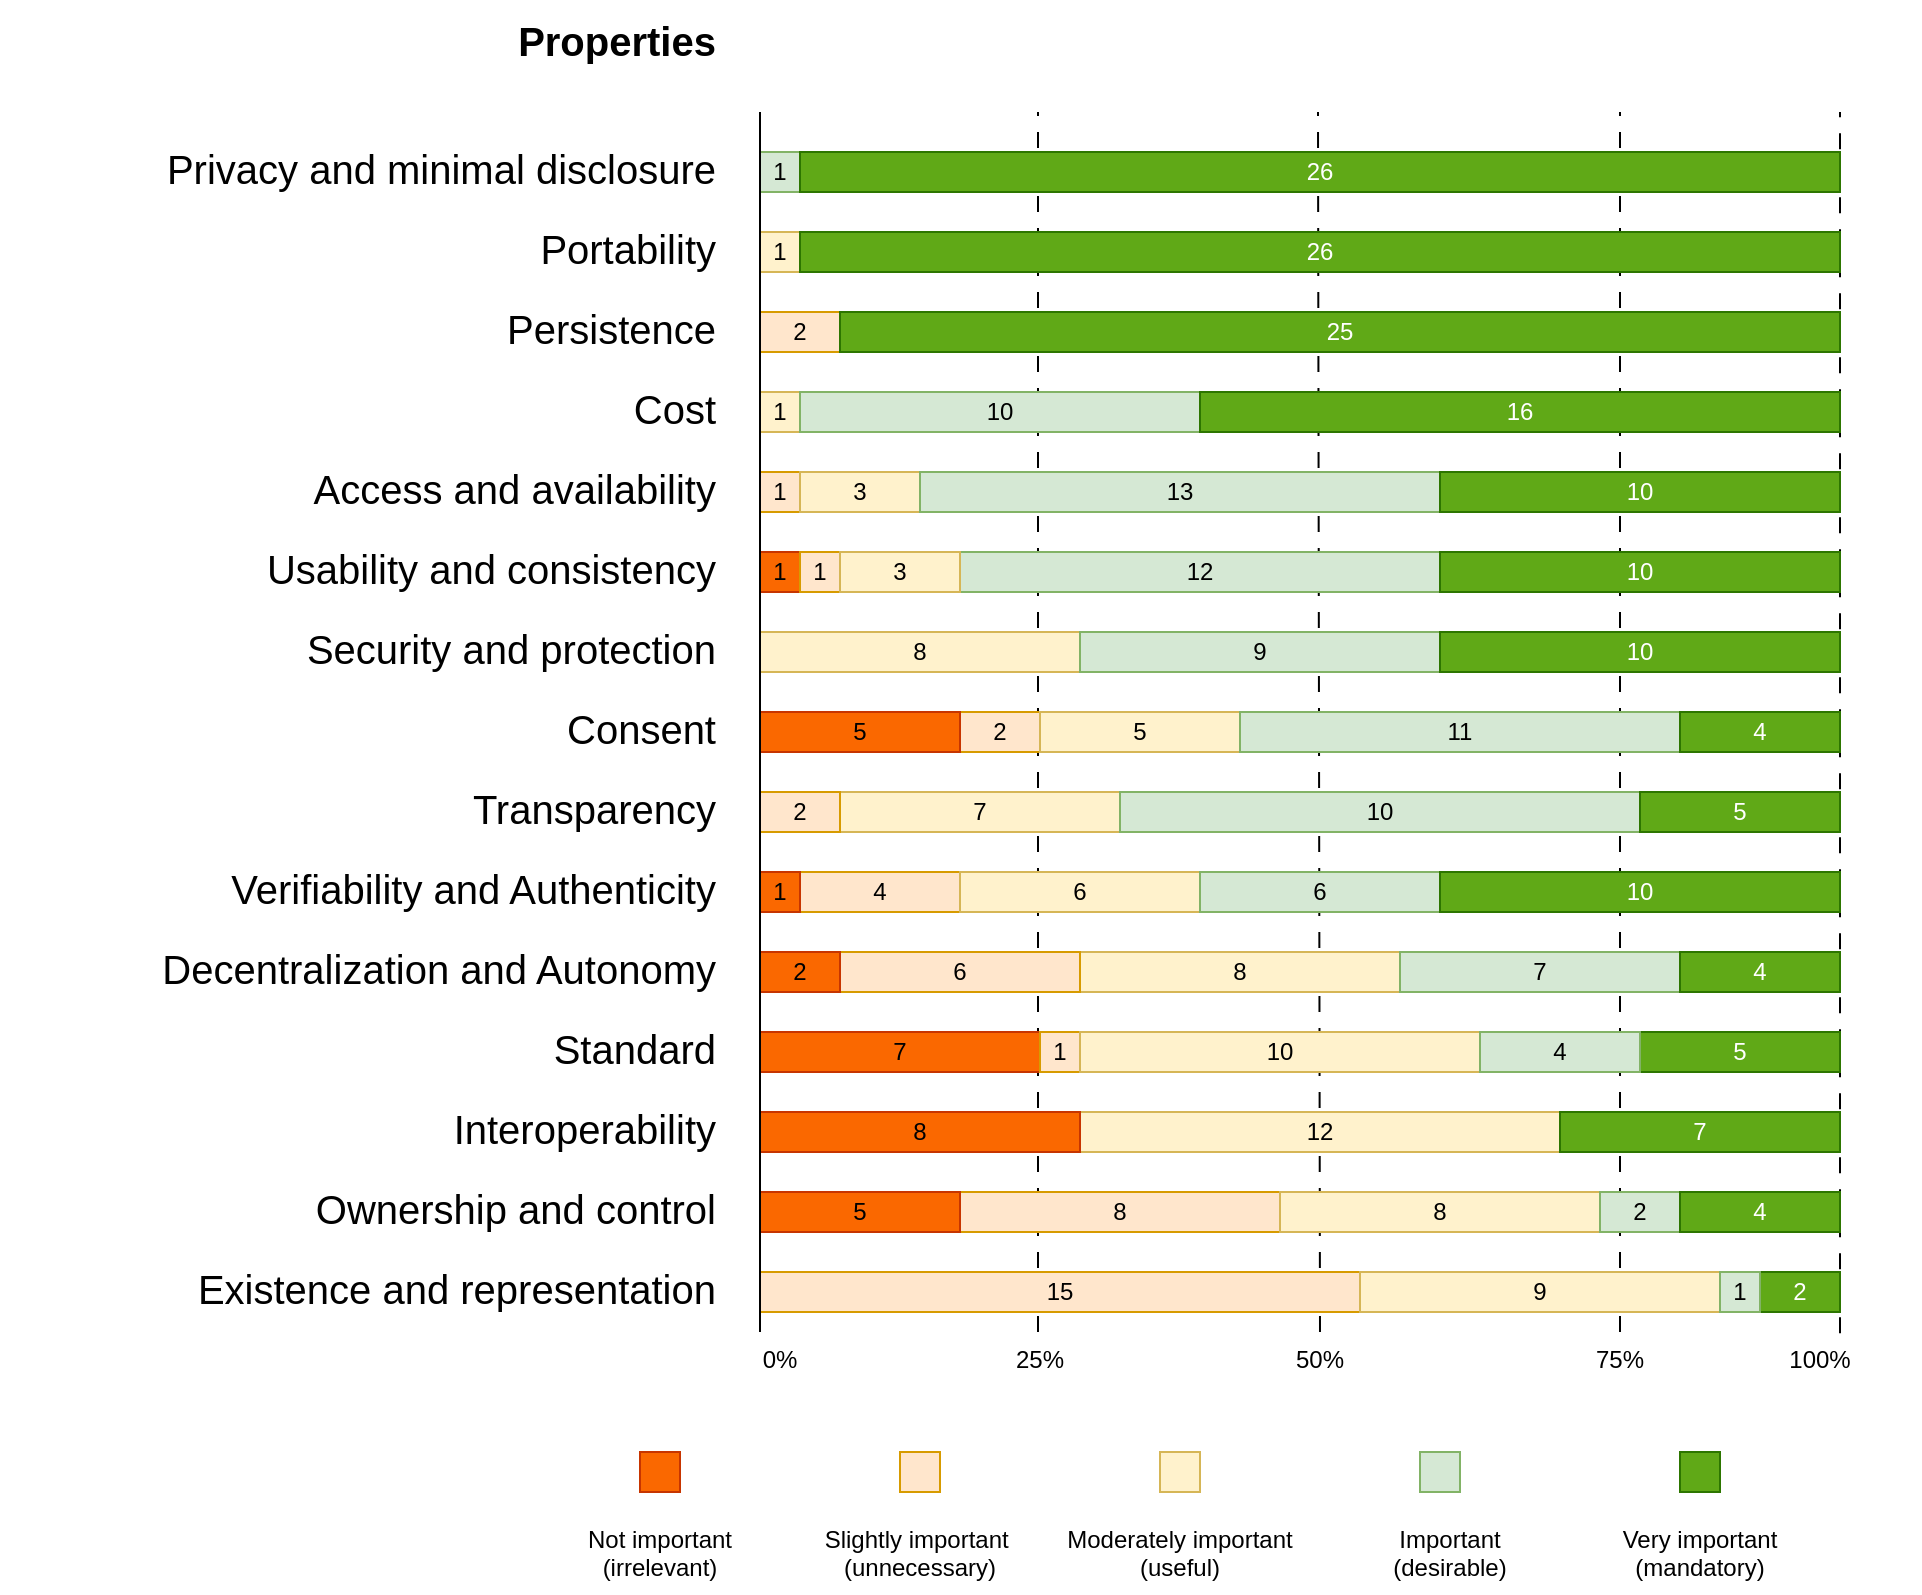 <mxfile version="26.0.10">
  <diagram name="Page-1" id="2iZMz1MSZMlMYcdQClPu">
    <mxGraphModel dx="738" dy="866" grid="1" gridSize="10" guides="1" tooltips="1" connect="1" arrows="1" fold="1" page="1" pageScale="1" pageWidth="850" pageHeight="1100" math="0" shadow="0">
      <root>
        <mxCell id="0" />
        <mxCell id="1" parent="0" />
        <mxCell id="o8JyrVgUbE3rWhO2O6_V-161" value="" style="endArrow=none;html=1;rounded=0;strokeWidth=1;dashed=1;dashPattern=8 8;exitX=0.6;exitY=0.017;exitDx=0;exitDy=0;exitPerimeter=0;" parent="1" source="o8JyrVgUbE3rWhO2O6_V-235" edge="1">
          <mxGeometry width="50" height="50" relative="1" as="geometry">
            <mxPoint x="2590" y="860" as="sourcePoint" />
            <mxPoint x="2590" y="240" as="targetPoint" />
          </mxGeometry>
        </mxCell>
        <mxCell id="o8JyrVgUbE3rWhO2O6_V-162" value="" style="endArrow=none;html=1;rounded=0;strokeWidth=1;dashed=1;dashPattern=8 8;exitX=0.5;exitY=0;exitDx=0;exitDy=0;" parent="1" source="o8JyrVgUbE3rWhO2O6_V-233" edge="1">
          <mxGeometry width="50" height="50" relative="1" as="geometry">
            <mxPoint x="2330" y="860" as="sourcePoint" />
            <mxPoint x="2329" y="240" as="targetPoint" />
          </mxGeometry>
        </mxCell>
        <mxCell id="o8JyrVgUbE3rWhO2O6_V-163" value="" style="endArrow=none;html=1;rounded=0;strokeWidth=1;dashed=1;dashPattern=8 8;" parent="1" edge="1">
          <mxGeometry width="50" height="50" relative="1" as="geometry">
            <mxPoint x="2189" y="850" as="sourcePoint" />
            <mxPoint x="2189" y="240" as="targetPoint" />
          </mxGeometry>
        </mxCell>
        <mxCell id="o8JyrVgUbE3rWhO2O6_V-164" value="" style="endArrow=none;html=1;rounded=0;strokeWidth=1;dashed=1;dashPattern=8 8;exitX=0.5;exitY=0;exitDx=0;exitDy=0;" parent="1" source="o8JyrVgUbE3rWhO2O6_V-234" edge="1">
          <mxGeometry width="50" height="50" relative="1" as="geometry">
            <mxPoint x="2480.82" y="840" as="sourcePoint" />
            <mxPoint x="2480" y="240" as="targetPoint" />
          </mxGeometry>
        </mxCell>
        <mxCell id="o8JyrVgUbE3rWhO2O6_V-165" value="&lt;div style=&quot;line-height: 200%;&quot; align=&quot;right&quot;&gt;&lt;b&gt;&lt;font style=&quot;font-size: 20px; line-height: 200%;&quot;&gt;Properties&lt;/font&gt;&lt;/b&gt;&lt;/div&gt;&lt;div align=&quot;right&quot;&gt;&lt;font style=&quot;font-size: 20px;&quot;&gt;&lt;br&gt;&lt;/font&gt;&lt;/div&gt;&lt;div style=&quot;line-height: 200%;&quot; align=&quot;right&quot;&gt;&lt;div style=&quot;line-height: 200%;&quot; align=&quot;right&quot;&gt;&lt;font style=&quot;font-size: 20px; line-height: 200%;&quot;&gt;Privacy and minimal disclosure&lt;/font&gt;&lt;div style=&quot;line-height: 200%;&quot; align=&quot;right&quot;&gt;&lt;font style=&quot;font-size: 20px; line-height: 200%;&quot;&gt;Portability&lt;/font&gt;&lt;div style=&quot;line-height: 200%;&quot; align=&quot;right&quot;&gt;&lt;font style=&quot;font-size: 20px; line-height: 200%;&quot;&gt;Persistence&lt;/font&gt;&lt;div style=&quot;line-height: 200%;&quot; align=&quot;right&quot;&gt;&lt;font style=&quot;font-size: 20px; line-height: 200%;&quot;&gt;Cost&lt;/font&gt;&lt;div style=&quot;line-height: 200%;&quot; align=&quot;right&quot;&gt;&lt;font style=&quot;font-size: 20px; line-height: 200%;&quot;&gt;Access and availability&lt;/font&gt;&lt;div style=&quot;line-height: 200%;&quot; align=&quot;right&quot;&gt;&lt;font style=&quot;font-size: 20px; line-height: 200%;&quot;&gt;Usability and consistency&lt;/font&gt;&lt;div style=&quot;line-height: 200%;&quot; align=&quot;right&quot;&gt;&lt;font style=&quot;font-size: 20px; line-height: 200%;&quot;&gt;Security and protection&lt;/font&gt;&lt;div style=&quot;line-height: 200%;&quot; align=&quot;right&quot;&gt;&lt;font style=&quot;font-size: 20px; line-height: 200%;&quot;&gt;Consent&lt;/font&gt;&lt;/div&gt;&lt;div style=&quot;line-height: 200%;&quot; align=&quot;right&quot;&gt;&lt;font style=&quot;font-size: 20px; line-height: 200%;&quot;&gt;Transparency&lt;/font&gt;&lt;div style=&quot;line-height: 200%;&quot; align=&quot;right&quot;&gt;&lt;font style=&quot;font-size: 20px; line-height: 200%;&quot;&gt;Verifiability and Authenticity&lt;/font&gt;&lt;div style=&quot;line-height: 200%;&quot; align=&quot;right&quot;&gt;&lt;font style=&quot;font-size: 20px; line-height: 200%;&quot;&gt;Decentralization and Autonomy&lt;/font&gt;&lt;/div&gt;&lt;div style=&quot;line-height: 200%;&quot; align=&quot;right&quot;&gt;&lt;font style=&quot;font-size: 20px; line-height: 200%;&quot;&gt;Standard&lt;/font&gt;&lt;/div&gt;&lt;div style=&quot;line-height: 200%;&quot; align=&quot;right&quot;&gt;&lt;div style=&quot;line-height: 200%;&quot; align=&quot;right&quot;&gt;&lt;font style=&quot;font-size: 20px; line-height: 200%;&quot;&gt;Interoperability&lt;/font&gt;&lt;div style=&quot;line-height: 200%;&quot; align=&quot;right&quot;&gt;&lt;font style=&quot;font-size: 20px; line-height: 200%;&quot;&gt;Ownership and control&lt;/font&gt;&lt;/div&gt;&lt;/div&gt;&lt;/div&gt;&lt;/div&gt;&lt;/div&gt;&lt;/div&gt;&lt;/div&gt;&lt;/div&gt;&lt;/div&gt;&lt;/div&gt;&lt;/div&gt;&lt;/div&gt;&lt;font style=&quot;font-size: 20px; line-height: 200%;&quot;&gt;Existence and representation&lt;/font&gt;&lt;/div&gt;" style="rounded=1;whiteSpace=wrap;html=1;align=right;fillColor=none;strokeColor=none;strokeWidth=2;" parent="1" vertex="1">
          <mxGeometry x="1670" y="310" width="360" height="412.5" as="geometry" />
        </mxCell>
        <mxCell id="o8JyrVgUbE3rWhO2O6_V-167" value="1" style="rounded=0;whiteSpace=wrap;html=1;fillColor=#fff2cc;strokeColor=#d6b656;" parent="1" vertex="1">
          <mxGeometry x="2050" y="300" width="20" height="20" as="geometry" />
        </mxCell>
        <mxCell id="o8JyrVgUbE3rWhO2O6_V-170" value="1" style="rounded=0;whiteSpace=wrap;html=1;fillColor=#ffe6cc;strokeColor=#d79b00;" parent="1" vertex="1">
          <mxGeometry x="2050" y="420" width="20" height="20" as="geometry" />
        </mxCell>
        <mxCell id="o8JyrVgUbE3rWhO2O6_V-171" value="8" style="rounded=0;whiteSpace=wrap;html=1;fillColor=#fff2cc;strokeColor=#d6b656;" parent="1" vertex="1">
          <mxGeometry x="2210" y="660" width="160" height="20" as="geometry" />
        </mxCell>
        <mxCell id="o8JyrVgUbE3rWhO2O6_V-173" value="2" style="rounded=0;whiteSpace=wrap;html=1;fillColor=#ffe6cc;strokeColor=#d79b00;" parent="1" vertex="1">
          <mxGeometry x="2150" y="540" width="40" height="20" as="geometry" />
        </mxCell>
        <mxCell id="o8JyrVgUbE3rWhO2O6_V-174" value="7" style="rounded=0;whiteSpace=wrap;html=1;fillColor=#fff2cc;strokeColor=#d6b656;" parent="1" vertex="1">
          <mxGeometry x="2090" y="580" width="140" height="20" as="geometry" />
        </mxCell>
        <mxCell id="o8JyrVgUbE3rWhO2O6_V-175" value="4" style="rounded=0;whiteSpace=wrap;html=1;fillColor=#ffe6cc;strokeColor=#d79b00;" parent="1" vertex="1">
          <mxGeometry x="2070" y="620" width="80" height="20" as="geometry" />
        </mxCell>
        <mxCell id="o8JyrVgUbE3rWhO2O6_V-176" value="6" style="rounded=0;whiteSpace=wrap;html=1;fillColor=#ffe6cc;strokeColor=#d79b00;" parent="1" vertex="1">
          <mxGeometry x="2090" y="660" width="120" height="20" as="geometry" />
        </mxCell>
        <mxCell id="o8JyrVgUbE3rWhO2O6_V-177" value="2" style="rounded=0;whiteSpace=wrap;html=1;fillColor=#fa6800;strokeColor=#C73500;fontColor=#000000;" parent="1" vertex="1">
          <mxGeometry x="2050" y="660" width="40" height="20" as="geometry" />
        </mxCell>
        <mxCell id="o8JyrVgUbE3rWhO2O6_V-178" value="7" style="rounded=0;whiteSpace=wrap;html=1;fillColor=#fa6800;strokeColor=#C73500;fontColor=#000000;" parent="1" vertex="1">
          <mxGeometry x="2050" y="700" width="140" height="20" as="geometry" />
        </mxCell>
        <mxCell id="o8JyrVgUbE3rWhO2O6_V-179" value="8" style="rounded=0;whiteSpace=wrap;html=1;fillColor=#ffe6cc;strokeColor=#d79b00;" parent="1" vertex="1">
          <mxGeometry x="2150" y="780" width="160" height="20" as="geometry" />
        </mxCell>
        <mxCell id="o8JyrVgUbE3rWhO2O6_V-180" value="5" style="rounded=0;whiteSpace=wrap;html=1;fillColor=#fa6800;strokeColor=#C73500;fontColor=#000000;" parent="1" vertex="1">
          <mxGeometry x="2050" y="780" width="100" height="20" as="geometry" />
        </mxCell>
        <mxCell id="o8JyrVgUbE3rWhO2O6_V-181" value="1" style="rounded=0;whiteSpace=wrap;html=1;fillColor=#ffe6cc;strokeColor=#d79b00;" parent="1" vertex="1">
          <mxGeometry x="2190" y="700" width="20" height="20" as="geometry" />
        </mxCell>
        <mxCell id="o8JyrVgUbE3rWhO2O6_V-182" value="2" style="rounded=0;whiteSpace=wrap;html=1;fillColor=#ffe6cc;strokeColor=#d79b00;" parent="1" vertex="1">
          <mxGeometry x="2050" y="340" width="40" height="20" as="geometry" />
        </mxCell>
        <mxCell id="o8JyrVgUbE3rWhO2O6_V-184" value="6" style="rounded=0;whiteSpace=wrap;html=1;fillColor=#fff2cc;strokeColor=#d6b656;" parent="1" vertex="1">
          <mxGeometry x="2150" y="620" width="120" height="20" as="geometry" />
        </mxCell>
        <mxCell id="o8JyrVgUbE3rWhO2O6_V-186" value="8" style="rounded=0;whiteSpace=wrap;html=1;fillColor=#fff2cc;strokeColor=#d6b656;" parent="1" vertex="1">
          <mxGeometry x="2050" y="500" width="160" height="20" as="geometry" />
        </mxCell>
        <mxCell id="o8JyrVgUbE3rWhO2O6_V-187" value="&lt;div&gt;5&lt;/div&gt;" style="rounded=0;whiteSpace=wrap;html=1;fillColor=#fff2cc;strokeColor=#d6b656;" parent="1" vertex="1">
          <mxGeometry x="2190" y="540" width="100" height="20" as="geometry" />
        </mxCell>
        <mxCell id="o8JyrVgUbE3rWhO2O6_V-188" value="1" style="rounded=0;whiteSpace=wrap;html=1;fillColor=#fff2cc;strokeColor=#d6b656;" parent="1" vertex="1">
          <mxGeometry x="2050" y="380" width="20" height="20" as="geometry" />
        </mxCell>
        <mxCell id="o8JyrVgUbE3rWhO2O6_V-196" value="1" style="rounded=0;whiteSpace=wrap;html=1;fillColor=#d5e8d4;strokeColor=#82b366;" parent="1" vertex="1">
          <mxGeometry x="2050" y="260" width="20" height="20" as="geometry" />
        </mxCell>
        <mxCell id="o8JyrVgUbE3rWhO2O6_V-189" value="3" style="rounded=0;whiteSpace=wrap;html=1;fillColor=#fff2cc;strokeColor=#d6b656;" parent="1" vertex="1">
          <mxGeometry x="2070" y="420" width="60" height="20" as="geometry" />
        </mxCell>
        <mxCell id="o8JyrVgUbE3rWhO2O6_V-191" value="10" style="rounded=0;whiteSpace=wrap;html=1;fillColor=#fff2cc;strokeColor=#d6b656;" parent="1" vertex="1">
          <mxGeometry x="2210" y="700" width="200" height="20" as="geometry" />
        </mxCell>
        <mxCell id="o8JyrVgUbE3rWhO2O6_V-192" value="8" style="rounded=0;whiteSpace=wrap;html=1;fillColor=#fff2cc;strokeColor=#d6b656;" parent="1" vertex="1">
          <mxGeometry x="2310" y="780" width="160" height="20" as="geometry" />
        </mxCell>
        <mxCell id="o8JyrVgUbE3rWhO2O6_V-193" value="12" style="rounded=0;whiteSpace=wrap;html=1;fillColor=#fff2cc;strokeColor=#d6b656;" parent="1" vertex="1">
          <mxGeometry x="2210" y="740" width="240" height="20" as="geometry" />
        </mxCell>
        <mxCell id="o8JyrVgUbE3rWhO2O6_V-197" value="10" style="rounded=0;whiteSpace=wrap;html=1;fillColor=#d5e8d4;strokeColor=#82b366;" parent="1" vertex="1">
          <mxGeometry x="2230" y="580" width="260" height="20" as="geometry" />
        </mxCell>
        <mxCell id="o8JyrVgUbE3rWhO2O6_V-198" value="2" style="rounded=0;whiteSpace=wrap;html=1;fillColor=#d5e8d4;strokeColor=#82b366;" parent="1" vertex="1">
          <mxGeometry x="2470" y="780" width="40" height="20" as="geometry" />
        </mxCell>
        <mxCell id="o8JyrVgUbE3rWhO2O6_V-199" value="6" style="rounded=0;whiteSpace=wrap;html=1;fillColor=#d5e8d4;strokeColor=#82b366;" parent="1" vertex="1">
          <mxGeometry x="2270" y="620" width="120" height="20" as="geometry" />
        </mxCell>
        <mxCell id="o8JyrVgUbE3rWhO2O6_V-200" value="12" style="rounded=0;whiteSpace=wrap;html=1;fillColor=#d5e8d4;strokeColor=#82b366;" parent="1" vertex="1">
          <mxGeometry x="2150" y="460" width="240" height="20" as="geometry" />
        </mxCell>
        <mxCell id="o8JyrVgUbE3rWhO2O6_V-201" value="11" style="rounded=0;whiteSpace=wrap;html=1;fillColor=#d5e8d4;strokeColor=#82b366;" parent="1" vertex="1">
          <mxGeometry x="2290" y="540" width="220" height="20" as="geometry" />
        </mxCell>
        <mxCell id="o8JyrVgUbE3rWhO2O6_V-202" value="10" style="rounded=0;whiteSpace=wrap;html=1;fillColor=#d5e8d4;strokeColor=#82b366;" parent="1" vertex="1">
          <mxGeometry x="2070" y="380" width="200" height="20" as="geometry" />
        </mxCell>
        <mxCell id="o8JyrVgUbE3rWhO2O6_V-203" value="13" style="rounded=0;whiteSpace=wrap;html=1;fillColor=#d5e8d4;strokeColor=#82b366;" parent="1" vertex="1">
          <mxGeometry x="2130" y="420" width="260" height="20" as="geometry" />
        </mxCell>
        <mxCell id="o8JyrVgUbE3rWhO2O6_V-204" value="7" style="rounded=0;whiteSpace=wrap;html=1;fillColor=#d5e8d4;strokeColor=#82b366;" parent="1" vertex="1">
          <mxGeometry x="2370" y="660" width="140" height="20" as="geometry" />
        </mxCell>
        <mxCell id="o8JyrVgUbE3rWhO2O6_V-206" value="9" style="rounded=0;whiteSpace=wrap;html=1;fillColor=#d5e8d4;strokeColor=#82b366;" parent="1" vertex="1">
          <mxGeometry x="2210" y="500" width="180" height="20" as="geometry" />
        </mxCell>
        <mxCell id="o8JyrVgUbE3rWhO2O6_V-208" value="15" style="rounded=0;whiteSpace=wrap;html=1;fillColor=#ffe6cc;strokeColor=#d79b00;" parent="1" vertex="1">
          <mxGeometry x="2050" y="820" width="300" height="20" as="geometry" />
        </mxCell>
        <mxCell id="o8JyrVgUbE3rWhO2O6_V-209" value="26" style="rounded=0;whiteSpace=wrap;html=1;fillColor=#60a917;strokeColor=#2D7600;fontColor=#ffffff;" parent="1" vertex="1">
          <mxGeometry x="2070" y="300" width="520" height="20" as="geometry" />
        </mxCell>
        <mxCell id="o8JyrVgUbE3rWhO2O6_V-210" value="26" style="rounded=0;whiteSpace=wrap;html=1;fillColor=#60a917;strokeColor=#2D7600;fontColor=#ffffff;" parent="1" vertex="1">
          <mxGeometry x="2070" y="260" width="520" height="20" as="geometry" />
        </mxCell>
        <mxCell id="o8JyrVgUbE3rWhO2O6_V-211" value="10" style="rounded=0;whiteSpace=wrap;html=1;fillColor=#60a917;strokeColor=#2D7600;fontColor=#ffffff;" parent="1" vertex="1">
          <mxGeometry x="2390" y="620" width="200" height="20" as="geometry" />
        </mxCell>
        <mxCell id="o8JyrVgUbE3rWhO2O6_V-212" value="&lt;div&gt;10&lt;/div&gt;" style="rounded=0;whiteSpace=wrap;html=1;fillColor=#60a917;strokeColor=#2D7600;fontColor=#ffffff;" parent="1" vertex="1">
          <mxGeometry x="2390" y="500" width="200" height="20" as="geometry" />
        </mxCell>
        <mxCell id="o8JyrVgUbE3rWhO2O6_V-213" value="5" style="rounded=0;whiteSpace=wrap;html=1;fillColor=#60a917;strokeColor=#2D7600;fontColor=#ffffff;" parent="1" vertex="1">
          <mxGeometry x="2490" y="580" width="100" height="20" as="geometry" />
        </mxCell>
        <mxCell id="o8JyrVgUbE3rWhO2O6_V-214" value="10" style="rounded=0;whiteSpace=wrap;html=1;fillColor=#60a917;strokeColor=#2D7600;fontColor=#ffffff;" parent="1" vertex="1">
          <mxGeometry x="2390" y="460" width="200" height="20" as="geometry" />
        </mxCell>
        <mxCell id="o8JyrVgUbE3rWhO2O6_V-215" value="4" style="rounded=0;whiteSpace=wrap;html=1;fillColor=#60a917;strokeColor=#2D7600;fontColor=#ffffff;" parent="1" vertex="1">
          <mxGeometry x="2510" y="540" width="80" height="20" as="geometry" />
        </mxCell>
        <mxCell id="o8JyrVgUbE3rWhO2O6_V-216" value="2" style="rounded=0;whiteSpace=wrap;html=1;fillColor=#60a917;strokeColor=#2D7600;fontColor=#ffffff;" parent="1" vertex="1">
          <mxGeometry x="2550" y="820" width="40" height="20" as="geometry" />
        </mxCell>
        <mxCell id="o8JyrVgUbE3rWhO2O6_V-217" value="10" style="rounded=0;whiteSpace=wrap;html=1;fillColor=#60a917;strokeColor=#2D7600;fontColor=#ffffff;" parent="1" vertex="1">
          <mxGeometry x="2390" y="420" width="200" height="20" as="geometry" />
        </mxCell>
        <mxCell id="o8JyrVgUbE3rWhO2O6_V-218" value="16" style="rounded=0;whiteSpace=wrap;html=1;fillColor=#60a917;strokeColor=#2D7600;fontColor=#ffffff;" parent="1" vertex="1">
          <mxGeometry x="2270" y="380" width="320" height="20" as="geometry" />
        </mxCell>
        <mxCell id="o8JyrVgUbE3rWhO2O6_V-219" value="4" style="rounded=0;whiteSpace=wrap;html=1;fillColor=#60a917;strokeColor=#2D7600;fontColor=#ffffff;" parent="1" vertex="1">
          <mxGeometry x="2510" y="660" width="80" height="20" as="geometry" />
        </mxCell>
        <mxCell id="o8JyrVgUbE3rWhO2O6_V-220" value="5" style="rounded=0;whiteSpace=wrap;html=1;fillColor=#60a917;strokeColor=#2D7600;fontColor=#ffffff;" parent="1" vertex="1">
          <mxGeometry x="2490" y="700" width="100" height="20" as="geometry" />
        </mxCell>
        <mxCell id="o8JyrVgUbE3rWhO2O6_V-221" value="25" style="rounded=0;whiteSpace=wrap;html=1;fillColor=#60a917;strokeColor=#2D7600;fontColor=#ffffff;" parent="1" vertex="1">
          <mxGeometry x="2090" y="340" width="500" height="20" as="geometry" />
        </mxCell>
        <mxCell id="o8JyrVgUbE3rWhO2O6_V-222" value="4" style="rounded=0;whiteSpace=wrap;html=1;fillColor=#60a917;strokeColor=#2D7600;fontColor=#ffffff;" parent="1" vertex="1">
          <mxGeometry x="2510" y="780" width="80" height="20" as="geometry" />
        </mxCell>
        <mxCell id="o8JyrVgUbE3rWhO2O6_V-223" value="4" style="rounded=0;whiteSpace=wrap;html=1;fillColor=#d5e8d4;strokeColor=#82b366;" parent="1" vertex="1">
          <mxGeometry x="2410" y="700" width="80" height="20" as="geometry" />
        </mxCell>
        <mxCell id="o8JyrVgUbE3rWhO2O6_V-224" value="7" style="rounded=0;whiteSpace=wrap;html=1;fillColor=#60a917;strokeColor=#2D7600;fontColor=#ffffff;" parent="1" vertex="1">
          <mxGeometry x="2450" y="740" width="140" height="20" as="geometry" />
        </mxCell>
        <mxCell id="o8JyrVgUbE3rWhO2O6_V-225" value="" style="rounded=0;whiteSpace=wrap;html=1;fillColor=#fa6800;strokeColor=#C73500;fontColor=#000000;" parent="1" vertex="1">
          <mxGeometry x="1990" y="910" width="20" height="20" as="geometry" />
        </mxCell>
        <mxCell id="o8JyrVgUbE3rWhO2O6_V-226" value="" style="rounded=0;whiteSpace=wrap;html=1;fillColor=#ffe6cc;strokeColor=#d79b00;" parent="1" vertex="1">
          <mxGeometry x="2120" y="910" width="20" height="20" as="geometry" />
        </mxCell>
        <mxCell id="o8JyrVgUbE3rWhO2O6_V-227" value="" style="rounded=0;whiteSpace=wrap;html=1;fillColor=#d5e8d4;strokeColor=#82b366;" parent="1" vertex="1">
          <mxGeometry x="2380" y="910" width="20" height="20" as="geometry" />
        </mxCell>
        <mxCell id="o8JyrVgUbE3rWhO2O6_V-228" value="" style="rounded=0;whiteSpace=wrap;html=1;fillColor=#fff2cc;strokeColor=#d6b656;" parent="1" vertex="1">
          <mxGeometry x="2250" y="910" width="20" height="20" as="geometry" />
        </mxCell>
        <mxCell id="o8JyrVgUbE3rWhO2O6_V-229" value="" style="rounded=0;whiteSpace=wrap;html=1;fillColor=#60a917;strokeColor=#2D7600;fontColor=#ffffff;" parent="1" vertex="1">
          <mxGeometry x="2510" y="910" width="20" height="20" as="geometry" />
        </mxCell>
        <mxCell id="o8JyrVgUbE3rWhO2O6_V-230" value="Not important&#xa;(irrelevant)" style="text;whiteSpace=wrap;align=center;" parent="1" vertex="1">
          <mxGeometry x="1950" y="940" width="100" height="40" as="geometry" />
        </mxCell>
        <mxCell id="o8JyrVgUbE3rWhO2O6_V-231" value="Slightly important &#xa;(unnecessary)" style="text;whiteSpace=wrap;align=center;" parent="1" vertex="1">
          <mxGeometry x="2080" y="940" width="100" height="40" as="geometry" />
        </mxCell>
        <mxCell id="o8JyrVgUbE3rWhO2O6_V-232" value="25%" style="text;whiteSpace=wrap;align=center;" parent="1" vertex="1">
          <mxGeometry x="2140" y="850" width="100" height="40" as="geometry" />
        </mxCell>
        <mxCell id="o8JyrVgUbE3rWhO2O6_V-233" value="50%" style="text;whiteSpace=wrap;align=center;" parent="1" vertex="1">
          <mxGeometry x="2280" y="850" width="100" height="40" as="geometry" />
        </mxCell>
        <mxCell id="o8JyrVgUbE3rWhO2O6_V-234" value="75%" style="text;whiteSpace=wrap;align=center;" parent="1" vertex="1">
          <mxGeometry x="2430" y="850" width="100" height="40" as="geometry" />
        </mxCell>
        <mxCell id="o8JyrVgUbE3rWhO2O6_V-235" value="100%" style="text;whiteSpace=wrap;align=center;" parent="1" vertex="1">
          <mxGeometry x="2530" y="850" width="100" height="40" as="geometry" />
        </mxCell>
        <mxCell id="o8JyrVgUbE3rWhO2O6_V-236" value="0%" style="text;whiteSpace=wrap;align=center;" parent="1" vertex="1">
          <mxGeometry x="2010" y="850" width="100" height="40" as="geometry" />
        </mxCell>
        <mxCell id="o8JyrVgUbE3rWhO2O6_V-237" value="Moderately important&#xa;(useful)" style="text;whiteSpace=wrap;align=center;" parent="1" vertex="1">
          <mxGeometry x="2195" y="940" width="130" height="40" as="geometry" />
        </mxCell>
        <mxCell id="o8JyrVgUbE3rWhO2O6_V-238" value="Important&#xa;(desirable)" style="text;whiteSpace=wrap;align=center;" parent="1" vertex="1">
          <mxGeometry x="2330" y="940" width="130" height="40" as="geometry" />
        </mxCell>
        <mxCell id="o8JyrVgUbE3rWhO2O6_V-239" value="Very important&#xa;(mandatory)" style="text;whiteSpace=wrap;align=center;" parent="1" vertex="1">
          <mxGeometry x="2470" y="940" width="100" height="40" as="geometry" />
        </mxCell>
        <mxCell id="4sjrf0ck1Lo2BFnee115-6" value="1" style="rounded=0;whiteSpace=wrap;html=1;fillColor=#fa6800;strokeColor=#C73500;fontColor=#000000;" parent="1" vertex="1">
          <mxGeometry x="2050" y="460" width="20" height="20" as="geometry" />
        </mxCell>
        <mxCell id="4sjrf0ck1Lo2BFnee115-7" value="1" style="rounded=0;whiteSpace=wrap;html=1;fillColor=#ffe6cc;strokeColor=#d79b00;" parent="1" vertex="1">
          <mxGeometry x="2070" y="460" width="20" height="20" as="geometry" />
        </mxCell>
        <mxCell id="4sjrf0ck1Lo2BFnee115-8" value="3" style="rounded=0;whiteSpace=wrap;html=1;fillColor=#fff2cc;strokeColor=#d6b656;" parent="1" vertex="1">
          <mxGeometry x="2090" y="460" width="60" height="20" as="geometry" />
        </mxCell>
        <mxCell id="4sjrf0ck1Lo2BFnee115-11" value="5" style="rounded=0;whiteSpace=wrap;html=1;fillColor=#fa6800;strokeColor=#C73500;fontColor=#000000;" parent="1" vertex="1">
          <mxGeometry x="2050" y="540" width="100" height="20" as="geometry" />
        </mxCell>
        <mxCell id="4sjrf0ck1Lo2BFnee115-13" value="2" style="rounded=0;whiteSpace=wrap;html=1;fillColor=#ffe6cc;strokeColor=#d79b00;" parent="1" vertex="1">
          <mxGeometry x="2050" y="580" width="40" height="20" as="geometry" />
        </mxCell>
        <mxCell id="4sjrf0ck1Lo2BFnee115-14" value="1" style="rounded=0;whiteSpace=wrap;html=1;fillColor=#fa6800;strokeColor=#C73500;fontColor=#000000;" parent="1" vertex="1">
          <mxGeometry x="2050" y="620" width="20" height="20" as="geometry" />
        </mxCell>
        <mxCell id="4sjrf0ck1Lo2BFnee115-16" value="8" style="rounded=0;whiteSpace=wrap;html=1;fillColor=#fa6800;strokeColor=#C73500;fontColor=#000000;" parent="1" vertex="1">
          <mxGeometry x="2050" y="740" width="160" height="20" as="geometry" />
        </mxCell>
        <mxCell id="o8JyrVgUbE3rWhO2O6_V-185" value="" style="endArrow=none;html=1;rounded=0;strokeWidth=1;" parent="1" edge="1">
          <mxGeometry width="50" height="50" relative="1" as="geometry">
            <mxPoint x="2050" y="850" as="sourcePoint" />
            <mxPoint x="2050" y="240" as="targetPoint" />
          </mxGeometry>
        </mxCell>
        <mxCell id="4sjrf0ck1Lo2BFnee115-19" value="9" style="rounded=0;whiteSpace=wrap;html=1;fillColor=#fff2cc;strokeColor=#d6b656;" parent="1" vertex="1">
          <mxGeometry x="2350" y="820" width="180" height="20" as="geometry" />
        </mxCell>
        <mxCell id="4sjrf0ck1Lo2BFnee115-21" value="1" style="rounded=0;whiteSpace=wrap;html=1;fillColor=#d5e8d4;strokeColor=#82b366;" parent="1" vertex="1">
          <mxGeometry x="2530" y="820" width="20" height="20" as="geometry" />
        </mxCell>
      </root>
    </mxGraphModel>
  </diagram>
</mxfile>
